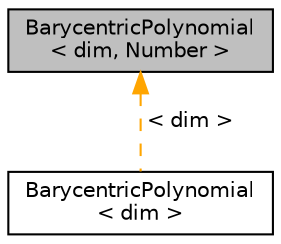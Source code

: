 digraph "BarycentricPolynomial&lt; dim, Number &gt;"
{
 // LATEX_PDF_SIZE
  edge [fontname="Helvetica",fontsize="10",labelfontname="Helvetica",labelfontsize="10"];
  node [fontname="Helvetica",fontsize="10",shape=record];
  Node1 [label="BarycentricPolynomial\l\< dim, Number \>",height=0.2,width=0.4,color="black", fillcolor="grey75", style="filled", fontcolor="black",tooltip=" "];
  Node1 -> Node2 [dir="back",color="orange",fontsize="10",style="dashed",label=" \< dim \>" ,fontname="Helvetica"];
  Node2 [label="BarycentricPolynomial\l\< dim \>",height=0.2,width=0.4,color="black", fillcolor="white", style="filled",URL="$classBarycentricPolynomial.html",tooltip=" "];
}
